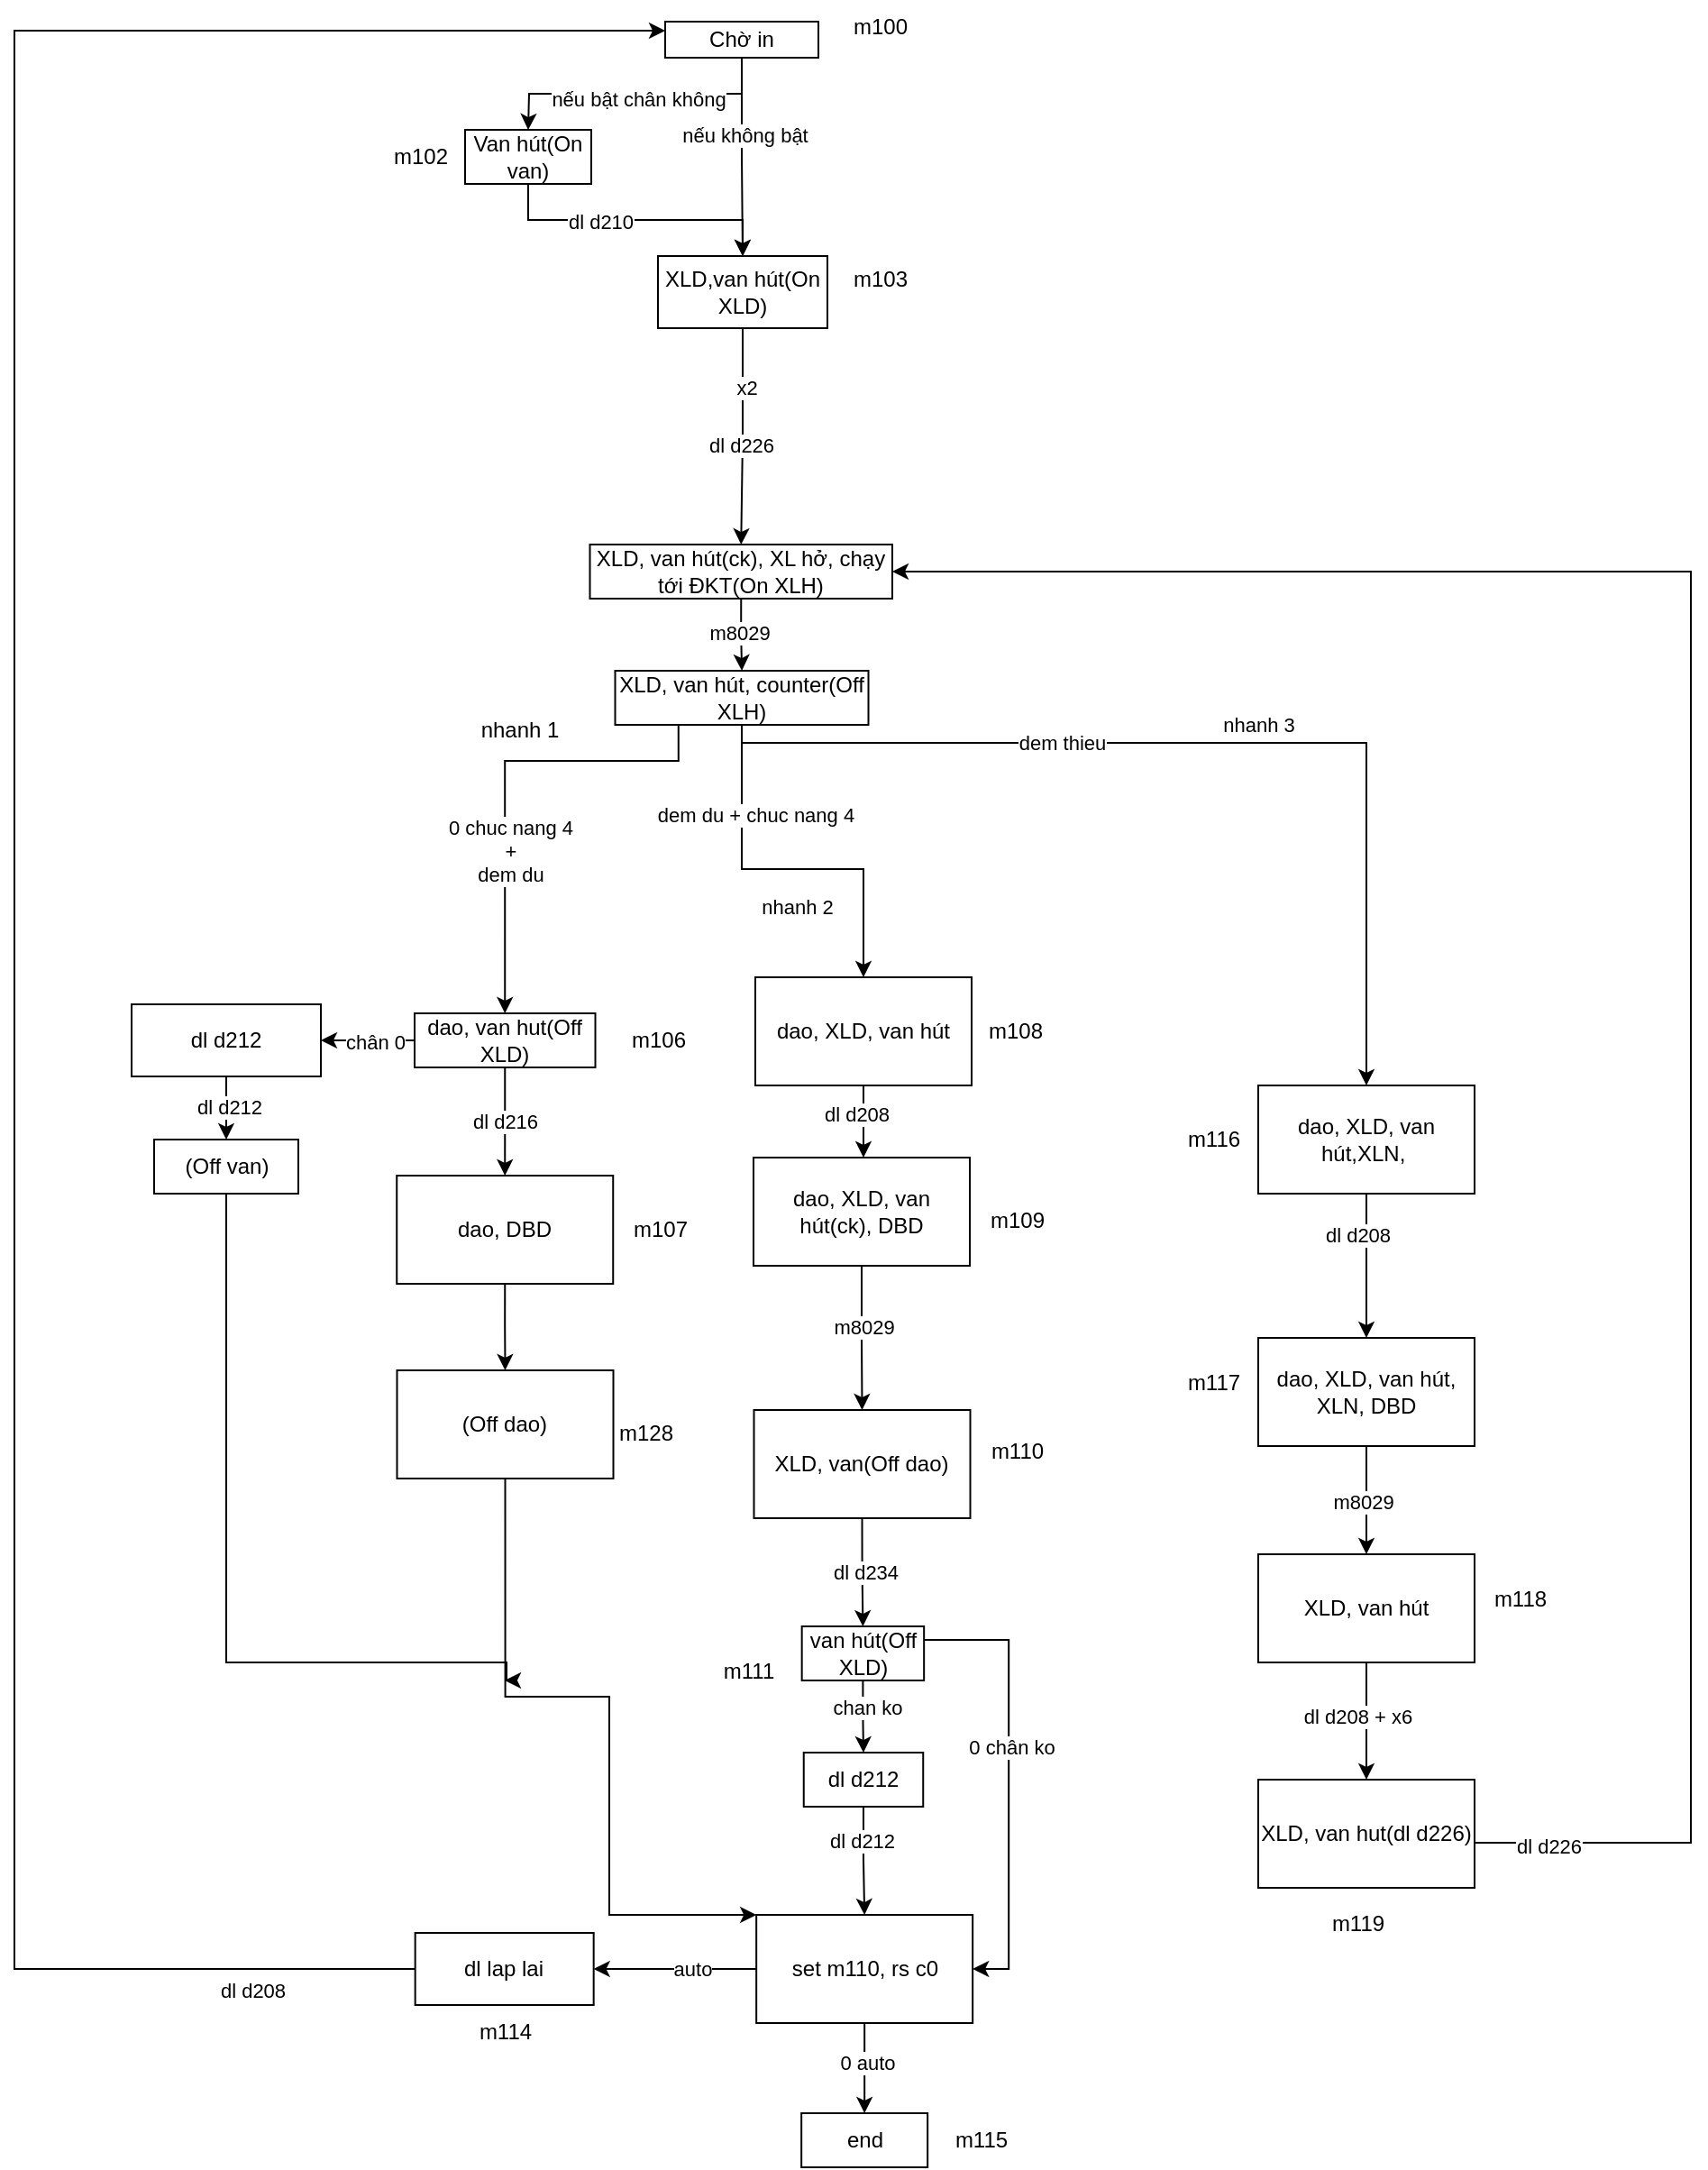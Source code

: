 <mxfile version="23.1.6" type="github">
  <diagram name="Trang-1" id="rS9DsyheVZtSrWm2MO88">
    <mxGraphModel dx="1877" dy="522" grid="1" gridSize="10" guides="1" tooltips="1" connect="1" arrows="1" fold="1" page="1" pageScale="1" pageWidth="827" pageHeight="1169" math="0" shadow="0">
      <root>
        <mxCell id="0" />
        <mxCell id="1" parent="0" />
        <mxCell id="V83BWBz1lvYCD9PXyuBC-11" style="edgeStyle=orthogonalEdgeStyle;rounded=0;orthogonalLoop=1;jettySize=auto;html=1;exitX=0.5;exitY=1;exitDx=0;exitDy=0;" parent="1" source="V83BWBz1lvYCD9PXyuBC-6" edge="1">
          <mxGeometry relative="1" as="geometry">
            <mxPoint x="265" y="410" as="targetPoint" />
          </mxGeometry>
        </mxCell>
        <mxCell id="V83BWBz1lvYCD9PXyuBC-13" value="Text" style="edgeLabel;html=1;align=center;verticalAlign=middle;resizable=0;points=[];" parent="V83BWBz1lvYCD9PXyuBC-11" vertex="1" connectable="0">
          <mxGeometry x="0.043" y="3" relative="1" as="geometry">
            <mxPoint as="offset" />
          </mxGeometry>
        </mxCell>
        <mxCell id="V83BWBz1lvYCD9PXyuBC-14" value="nếu bật chân không" style="edgeLabel;html=1;align=center;verticalAlign=middle;resizable=0;points=[];" parent="V83BWBz1lvYCD9PXyuBC-11" vertex="1" connectable="0">
          <mxGeometry x="-0.02" y="3" relative="1" as="geometry">
            <mxPoint as="offset" />
          </mxGeometry>
        </mxCell>
        <mxCell id="V83BWBz1lvYCD9PXyuBC-22" style="edgeStyle=orthogonalEdgeStyle;rounded=0;orthogonalLoop=1;jettySize=auto;html=1;exitX=0.5;exitY=1;exitDx=0;exitDy=0;" parent="1" source="V83BWBz1lvYCD9PXyuBC-6" target="V83BWBz1lvYCD9PXyuBC-19" edge="1">
          <mxGeometry relative="1" as="geometry" />
        </mxCell>
        <mxCell id="V83BWBz1lvYCD9PXyuBC-23" value="nếu không bật" style="edgeLabel;html=1;align=center;verticalAlign=middle;resizable=0;points=[];" parent="V83BWBz1lvYCD9PXyuBC-22" vertex="1" connectable="0">
          <mxGeometry x="-0.225" y="1" relative="1" as="geometry">
            <mxPoint as="offset" />
          </mxGeometry>
        </mxCell>
        <mxCell id="V83BWBz1lvYCD9PXyuBC-6" value="Chờ in" style="rounded=0;whiteSpace=wrap;html=1;" parent="1" vertex="1">
          <mxGeometry x="341" y="350" width="85" height="20" as="geometry" />
        </mxCell>
        <mxCell id="V83BWBz1lvYCD9PXyuBC-20" style="edgeStyle=orthogonalEdgeStyle;rounded=0;orthogonalLoop=1;jettySize=auto;html=1;exitX=0.5;exitY=1;exitDx=0;exitDy=0;entryX=0.5;entryY=0;entryDx=0;entryDy=0;" parent="1" source="V83BWBz1lvYCD9PXyuBC-18" target="V83BWBz1lvYCD9PXyuBC-19" edge="1">
          <mxGeometry relative="1" as="geometry" />
        </mxCell>
        <mxCell id="V83BWBz1lvYCD9PXyuBC-21" value="dl d210" style="edgeLabel;html=1;align=center;verticalAlign=middle;resizable=0;points=[];" parent="V83BWBz1lvYCD9PXyuBC-20" vertex="1" connectable="0">
          <mxGeometry x="-0.254" y="-1" relative="1" as="geometry">
            <mxPoint as="offset" />
          </mxGeometry>
        </mxCell>
        <mxCell id="V83BWBz1lvYCD9PXyuBC-18" value="Van hút(On van)" style="whiteSpace=wrap;html=1;" parent="1" vertex="1">
          <mxGeometry x="230" y="410" width="70" height="30" as="geometry" />
        </mxCell>
        <mxCell id="1hu1YwNMTQrh0gvfJrZ6-12" style="edgeStyle=orthogonalEdgeStyle;rounded=0;orthogonalLoop=1;jettySize=auto;html=1;exitX=0.5;exitY=1;exitDx=0;exitDy=0;entryX=0.5;entryY=0;entryDx=0;entryDy=0;" parent="1" source="V83BWBz1lvYCD9PXyuBC-19" target="V83BWBz1lvYCD9PXyuBC-27" edge="1">
          <mxGeometry relative="1" as="geometry" />
        </mxCell>
        <mxCell id="1hu1YwNMTQrh0gvfJrZ6-13" value="x2" style="edgeLabel;html=1;align=center;verticalAlign=middle;resizable=0;points=[];" parent="1hu1YwNMTQrh0gvfJrZ6-12" vertex="1" connectable="0">
          <mxGeometry x="-0.453" y="2" relative="1" as="geometry">
            <mxPoint as="offset" />
          </mxGeometry>
        </mxCell>
        <mxCell id="1hu1YwNMTQrh0gvfJrZ6-14" value="dl d226" style="edgeLabel;html=1;align=center;verticalAlign=middle;resizable=0;points=[];" parent="1hu1YwNMTQrh0gvfJrZ6-12" vertex="1" connectable="0">
          <mxGeometry x="0.301" relative="1" as="geometry">
            <mxPoint y="-13" as="offset" />
          </mxGeometry>
        </mxCell>
        <mxCell id="V83BWBz1lvYCD9PXyuBC-19" value="XLD,van hút(On XLD)" style="whiteSpace=wrap;html=1;" parent="1" vertex="1">
          <mxGeometry x="337" y="480" width="94" height="40" as="geometry" />
        </mxCell>
        <mxCell id="V83BWBz1lvYCD9PXyuBC-31" style="edgeStyle=orthogonalEdgeStyle;rounded=0;orthogonalLoop=1;jettySize=auto;html=1;exitX=0.5;exitY=1;exitDx=0;exitDy=0;" parent="1" source="V83BWBz1lvYCD9PXyuBC-27" target="V83BWBz1lvYCD9PXyuBC-30" edge="1">
          <mxGeometry relative="1" as="geometry" />
        </mxCell>
        <mxCell id="V83BWBz1lvYCD9PXyuBC-32" value="m8029" style="edgeLabel;html=1;align=center;verticalAlign=middle;resizable=0;points=[];" parent="V83BWBz1lvYCD9PXyuBC-31" vertex="1" connectable="0">
          <mxGeometry x="-0.237" y="-1" relative="1" as="geometry">
            <mxPoint y="3" as="offset" />
          </mxGeometry>
        </mxCell>
        <mxCell id="V83BWBz1lvYCD9PXyuBC-27" value="XLD, van hút(ck), XL hở, chạy tới ĐKT(On XLH)" style="whiteSpace=wrap;html=1;" parent="1" vertex="1">
          <mxGeometry x="299.25" y="640" width="167.75" height="30" as="geometry" />
        </mxCell>
        <mxCell id="V83BWBz1lvYCD9PXyuBC-136" style="edgeStyle=orthogonalEdgeStyle;rounded=0;orthogonalLoop=1;jettySize=auto;html=1;exitX=0.5;exitY=1;exitDx=0;exitDy=0;entryX=0.5;entryY=0;entryDx=0;entryDy=0;" parent="1" source="V83BWBz1lvYCD9PXyuBC-30" target="V83BWBz1lvYCD9PXyuBC-135" edge="1">
          <mxGeometry relative="1" as="geometry">
            <Array as="points">
              <mxPoint x="384" y="750" />
              <mxPoint x="730" y="750" />
            </Array>
          </mxGeometry>
        </mxCell>
        <mxCell id="kzXkt-40F0dSUNPG1UTD-2" value="dem thieu" style="edgeLabel;html=1;align=center;verticalAlign=middle;resizable=0;points=[];" parent="V83BWBz1lvYCD9PXyuBC-136" vertex="1" connectable="0">
          <mxGeometry x="-0.407" relative="1" as="geometry">
            <mxPoint x="25" as="offset" />
          </mxGeometry>
        </mxCell>
        <mxCell id="1hu1YwNMTQrh0gvfJrZ6-6" value="nhanh 3" style="edgeLabel;html=1;align=center;verticalAlign=middle;resizable=0;points=[];" parent="V83BWBz1lvYCD9PXyuBC-136" vertex="1" connectable="0">
          <mxGeometry x="0.087" y="4" relative="1" as="geometry">
            <mxPoint x="-1" y="-6" as="offset" />
          </mxGeometry>
        </mxCell>
        <mxCell id="X1f7La6pQHhVVc1zuQpS-19" style="edgeStyle=orthogonalEdgeStyle;rounded=0;orthogonalLoop=1;jettySize=auto;html=1;exitX=0.5;exitY=1;exitDx=0;exitDy=0;entryX=0.5;entryY=0;entryDx=0;entryDy=0;" parent="1" source="V83BWBz1lvYCD9PXyuBC-30" target="V83BWBz1lvYCD9PXyuBC-75" edge="1">
          <mxGeometry relative="1" as="geometry">
            <Array as="points">
              <mxPoint x="384" y="820" />
              <mxPoint x="451" y="820" />
            </Array>
          </mxGeometry>
        </mxCell>
        <mxCell id="1hu1YwNMTQrh0gvfJrZ6-7" value="nhanh 2" style="edgeLabel;html=1;align=center;verticalAlign=middle;resizable=0;points=[];" parent="X1f7La6pQHhVVc1zuQpS-19" vertex="1" connectable="0">
          <mxGeometry x="0.588" y="1" relative="1" as="geometry">
            <mxPoint x="-38" y="3" as="offset" />
          </mxGeometry>
        </mxCell>
        <mxCell id="2NU8Mu6VQbOzq8cYci1x-1" value="dem du + chuc nang 4" style="edgeLabel;html=1;align=center;verticalAlign=middle;resizable=0;points=[];" parent="X1f7La6pQHhVVc1zuQpS-19" vertex="1" connectable="0">
          <mxGeometry x="-0.586" y="3" relative="1" as="geometry">
            <mxPoint x="4" y="7" as="offset" />
          </mxGeometry>
        </mxCell>
        <mxCell id="E5mTUa9n2q6-vc2wEECh-4" style="edgeStyle=orthogonalEdgeStyle;rounded=0;orthogonalLoop=1;jettySize=auto;html=1;exitX=0.25;exitY=1;exitDx=0;exitDy=0;entryX=0.5;entryY=0;entryDx=0;entryDy=0;" parent="1" source="V83BWBz1lvYCD9PXyuBC-30" target="V83BWBz1lvYCD9PXyuBC-51" edge="1">
          <mxGeometry relative="1" as="geometry">
            <Array as="points">
              <mxPoint x="348" y="760" />
              <mxPoint x="252" y="760" />
            </Array>
          </mxGeometry>
        </mxCell>
        <mxCell id="E5mTUa9n2q6-vc2wEECh-5" value="0 chuc nang 4&lt;br&gt;+&lt;br&gt;dem du&lt;br&gt;" style="edgeLabel;html=1;align=center;verticalAlign=middle;resizable=0;points=[];" parent="E5mTUa9n2q6-vc2wEECh-4" vertex="1" connectable="0">
          <mxGeometry x="0.045" y="3" relative="1" as="geometry">
            <mxPoint y="32" as="offset" />
          </mxGeometry>
        </mxCell>
        <mxCell id="V83BWBz1lvYCD9PXyuBC-30" value="XLD, van hút, counter(Off XLH)" style="whiteSpace=wrap;html=1;" parent="1" vertex="1">
          <mxGeometry x="313.25" y="710" width="140.5" height="30" as="geometry" />
        </mxCell>
        <mxCell id="9izsliMcYJcWw7vaA5yZ-3" style="edgeStyle=orthogonalEdgeStyle;rounded=0;orthogonalLoop=1;jettySize=auto;html=1;exitX=0;exitY=0.5;exitDx=0;exitDy=0;entryX=1;entryY=0.5;entryDx=0;entryDy=0;" parent="1" source="V83BWBz1lvYCD9PXyuBC-51" target="9izsliMcYJcWw7vaA5yZ-2" edge="1">
          <mxGeometry relative="1" as="geometry" />
        </mxCell>
        <mxCell id="9izsliMcYJcWw7vaA5yZ-4" value="chân 0" style="edgeLabel;html=1;align=center;verticalAlign=middle;resizable=0;points=[];" parent="9izsliMcYJcWw7vaA5yZ-3" vertex="1" connectable="0">
          <mxGeometry x="-0.162" y="1" relative="1" as="geometry">
            <mxPoint as="offset" />
          </mxGeometry>
        </mxCell>
        <mxCell id="V83BWBz1lvYCD9PXyuBC-51" value="dao, van hut(Off XLD)" style="whiteSpace=wrap;html=1;" parent="1" vertex="1">
          <mxGeometry x="202" y="900" width="100.25" height="30" as="geometry" />
        </mxCell>
        <mxCell id="V83BWBz1lvYCD9PXyuBC-59" value="dl d216" style="edgeStyle=orthogonalEdgeStyle;rounded=0;orthogonalLoop=1;jettySize=auto;html=1;exitX=0.5;exitY=1;exitDx=0;exitDy=0;entryX=0.5;entryY=0;entryDx=0;entryDy=0;" parent="1" source="V83BWBz1lvYCD9PXyuBC-51" target="V83BWBz1lvYCD9PXyuBC-60" edge="1">
          <mxGeometry relative="1" as="geometry">
            <mxPoint x="252.57" y="979.58" as="targetPoint" />
          </mxGeometry>
        </mxCell>
        <mxCell id="9izsliMcYJcWw7vaA5yZ-8" style="edgeStyle=orthogonalEdgeStyle;rounded=0;orthogonalLoop=1;jettySize=auto;html=1;exitX=0.5;exitY=1;exitDx=0;exitDy=0;entryX=0.5;entryY=0;entryDx=0;entryDy=0;" parent="1" source="V83BWBz1lvYCD9PXyuBC-60" target="9izsliMcYJcWw7vaA5yZ-1" edge="1">
          <mxGeometry relative="1" as="geometry" />
        </mxCell>
        <mxCell id="V83BWBz1lvYCD9PXyuBC-60" value="dao, DBD" style="whiteSpace=wrap;html=1;" parent="1" vertex="1">
          <mxGeometry x="192.12" y="990" width="120" height="60" as="geometry" />
        </mxCell>
        <mxCell id="V83BWBz1lvYCD9PXyuBC-84" style="edgeStyle=orthogonalEdgeStyle;rounded=0;orthogonalLoop=1;jettySize=auto;html=1;exitX=0.5;exitY=1;exitDx=0;exitDy=0;" parent="1" source="V83BWBz1lvYCD9PXyuBC-75" edge="1">
          <mxGeometry relative="1" as="geometry">
            <mxPoint x="451" y="980" as="targetPoint" />
          </mxGeometry>
        </mxCell>
        <mxCell id="V83BWBz1lvYCD9PXyuBC-86" value="dl d208" style="edgeLabel;html=1;align=center;verticalAlign=middle;resizable=0;points=[];" parent="V83BWBz1lvYCD9PXyuBC-84" vertex="1" connectable="0">
          <mxGeometry x="-0.207" y="-4" relative="1" as="geometry">
            <mxPoint as="offset" />
          </mxGeometry>
        </mxCell>
        <mxCell id="V83BWBz1lvYCD9PXyuBC-75" value="dao, XLD, van hút" style="whiteSpace=wrap;html=1;" parent="1" vertex="1">
          <mxGeometry x="391" y="880" width="120" height="60" as="geometry" />
        </mxCell>
        <mxCell id="X1f7La6pQHhVVc1zuQpS-25" style="edgeStyle=orthogonalEdgeStyle;rounded=0;orthogonalLoop=1;jettySize=auto;html=1;exitX=0.5;exitY=1;exitDx=0;exitDy=0;entryX=0.5;entryY=0;entryDx=0;entryDy=0;" parent="1" source="V83BWBz1lvYCD9PXyuBC-119" target="V83BWBz1lvYCD9PXyuBC-125" edge="1">
          <mxGeometry relative="1" as="geometry" />
        </mxCell>
        <mxCell id="X1f7La6pQHhVVc1zuQpS-26" value="m8029" style="edgeLabel;html=1;align=center;verticalAlign=middle;resizable=0;points=[];" parent="X1f7La6pQHhVVc1zuQpS-25" vertex="1" connectable="0">
          <mxGeometry x="-0.166" y="1" relative="1" as="geometry">
            <mxPoint as="offset" />
          </mxGeometry>
        </mxCell>
        <mxCell id="V83BWBz1lvYCD9PXyuBC-119" value="dao, XLD, van hút(ck), DBD" style="whiteSpace=wrap;html=1;" parent="1" vertex="1">
          <mxGeometry x="390" y="980" width="120" height="60" as="geometry" />
        </mxCell>
        <mxCell id="V83BWBz1lvYCD9PXyuBC-123" style="edgeStyle=orthogonalEdgeStyle;rounded=0;orthogonalLoop=1;jettySize=auto;html=1;exitX=0.5;exitY=1;exitDx=0;exitDy=0;entryX=0.5;entryY=0;entryDx=0;entryDy=0;" parent="1" source="V83BWBz1lvYCD9PXyuBC-125" target="V83BWBz1lvYCD9PXyuBC-130" edge="1">
          <mxGeometry relative="1" as="geometry" />
        </mxCell>
        <mxCell id="V83BWBz1lvYCD9PXyuBC-124" value="dl d234" style="edgeLabel;html=1;align=center;verticalAlign=middle;resizable=0;points=[];" parent="V83BWBz1lvYCD9PXyuBC-123" vertex="1" connectable="0">
          <mxGeometry x="0.223" y="4" relative="1" as="geometry">
            <mxPoint x="-3" y="-7" as="offset" />
          </mxGeometry>
        </mxCell>
        <mxCell id="V83BWBz1lvYCD9PXyuBC-125" value="XLD, van(Off dao)" style="whiteSpace=wrap;html=1;" parent="1" vertex="1">
          <mxGeometry x="390.25" y="1120" width="120" height="60" as="geometry" />
        </mxCell>
        <mxCell id="SPS0u2D6XqK0Xt4h6-EM-13" style="edgeStyle=orthogonalEdgeStyle;rounded=0;orthogonalLoop=1;jettySize=auto;html=1;exitX=1;exitY=0.25;exitDx=0;exitDy=0;entryX=1;entryY=0.5;entryDx=0;entryDy=0;" parent="1" source="V83BWBz1lvYCD9PXyuBC-130" target="V83BWBz1lvYCD9PXyuBC-132" edge="1">
          <mxGeometry relative="1" as="geometry" />
        </mxCell>
        <mxCell id="SPS0u2D6XqK0Xt4h6-EM-14" value="0 chân ko" style="edgeLabel;html=1;align=center;verticalAlign=middle;resizable=0;points=[];" parent="SPS0u2D6XqK0Xt4h6-EM-13" vertex="1" connectable="0">
          <mxGeometry x="-0.146" y="1" relative="1" as="geometry">
            <mxPoint as="offset" />
          </mxGeometry>
        </mxCell>
        <mxCell id="_vWSGdNSSacI1rYWxGSq-5" style="edgeStyle=orthogonalEdgeStyle;rounded=0;orthogonalLoop=1;jettySize=auto;html=1;exitX=0.5;exitY=1;exitDx=0;exitDy=0;entryX=0.5;entryY=0;entryDx=0;entryDy=0;" parent="1" source="V83BWBz1lvYCD9PXyuBC-130" target="_vWSGdNSSacI1rYWxGSq-4" edge="1">
          <mxGeometry relative="1" as="geometry" />
        </mxCell>
        <mxCell id="_vWSGdNSSacI1rYWxGSq-6" value="chan ko" style="edgeLabel;html=1;align=center;verticalAlign=middle;resizable=0;points=[];" parent="_vWSGdNSSacI1rYWxGSq-5" vertex="1" connectable="0">
          <mxGeometry x="-0.287" y="2" relative="1" as="geometry">
            <mxPoint as="offset" />
          </mxGeometry>
        </mxCell>
        <mxCell id="V83BWBz1lvYCD9PXyuBC-130" value="van hút(Off XLD)" style="whiteSpace=wrap;html=1;" parent="1" vertex="1">
          <mxGeometry x="416.83" y="1240" width="67.75" height="30" as="geometry" />
        </mxCell>
        <mxCell id="X1f7La6pQHhVVc1zuQpS-16" style="edgeStyle=orthogonalEdgeStyle;rounded=0;orthogonalLoop=1;jettySize=auto;html=1;exitX=0.5;exitY=1;exitDx=0;exitDy=0;entryX=0.5;entryY=0;entryDx=0;entryDy=0;" parent="1" source="V83BWBz1lvYCD9PXyuBC-132" target="X1f7La6pQHhVVc1zuQpS-14" edge="1">
          <mxGeometry relative="1" as="geometry" />
        </mxCell>
        <mxCell id="_vWSGdNSSacI1rYWxGSq-3" value="0 auto" style="edgeLabel;html=1;align=center;verticalAlign=middle;resizable=0;points=[];" parent="X1f7La6pQHhVVc1zuQpS-16" vertex="1" connectable="0">
          <mxGeometry x="-0.126" y="1" relative="1" as="geometry">
            <mxPoint as="offset" />
          </mxGeometry>
        </mxCell>
        <mxCell id="1hu1YwNMTQrh0gvfJrZ6-30" style="edgeStyle=orthogonalEdgeStyle;rounded=0;orthogonalLoop=1;jettySize=auto;html=1;exitX=0;exitY=0.5;exitDx=0;exitDy=0;entryX=1;entryY=0.5;entryDx=0;entryDy=0;" parent="1" source="V83BWBz1lvYCD9PXyuBC-132" target="1hu1YwNMTQrh0gvfJrZ6-29" edge="1">
          <mxGeometry relative="1" as="geometry" />
        </mxCell>
        <mxCell id="_vWSGdNSSacI1rYWxGSq-1" value="auto" style="edgeLabel;html=1;align=center;verticalAlign=middle;resizable=0;points=[];" parent="1hu1YwNMTQrh0gvfJrZ6-30" vertex="1" connectable="0">
          <mxGeometry x="0.386" y="1" relative="1" as="geometry">
            <mxPoint x="27" y="-1" as="offset" />
          </mxGeometry>
        </mxCell>
        <mxCell id="V83BWBz1lvYCD9PXyuBC-132" value="set m110, rs c0" style="whiteSpace=wrap;html=1;" parent="1" vertex="1">
          <mxGeometry x="391.58" y="1400" width="120" height="60" as="geometry" />
        </mxCell>
        <mxCell id="V83BWBz1lvYCD9PXyuBC-139" value="" style="edgeStyle=orthogonalEdgeStyle;rounded=0;orthogonalLoop=1;jettySize=auto;html=1;" parent="1" source="V83BWBz1lvYCD9PXyuBC-135" target="V83BWBz1lvYCD9PXyuBC-138" edge="1">
          <mxGeometry relative="1" as="geometry" />
        </mxCell>
        <mxCell id="V83BWBz1lvYCD9PXyuBC-140" value="dl d208" style="edgeLabel;html=1;align=center;verticalAlign=middle;resizable=0;points=[];" parent="V83BWBz1lvYCD9PXyuBC-139" vertex="1" connectable="0">
          <mxGeometry x="-0.398" y="-5" relative="1" as="geometry">
            <mxPoint y="-1" as="offset" />
          </mxGeometry>
        </mxCell>
        <mxCell id="V83BWBz1lvYCD9PXyuBC-135" value="dao, XLD, van hút,XLN,&amp;nbsp;" style="whiteSpace=wrap;html=1;" parent="1" vertex="1">
          <mxGeometry x="670" y="940" width="120" height="60" as="geometry" />
        </mxCell>
        <mxCell id="V83BWBz1lvYCD9PXyuBC-142" style="edgeStyle=orthogonalEdgeStyle;rounded=0;orthogonalLoop=1;jettySize=auto;html=1;exitX=0.5;exitY=1;exitDx=0;exitDy=0;entryX=0.5;entryY=0;entryDx=0;entryDy=0;" parent="1" source="V83BWBz1lvYCD9PXyuBC-138" target="V83BWBz1lvYCD9PXyuBC-141" edge="1">
          <mxGeometry relative="1" as="geometry" />
        </mxCell>
        <mxCell id="V83BWBz1lvYCD9PXyuBC-143" value="m8029" style="edgeLabel;html=1;align=center;verticalAlign=middle;resizable=0;points=[];" parent="V83BWBz1lvYCD9PXyuBC-142" vertex="1" connectable="0">
          <mxGeometry x="0.059" y="-2" relative="1" as="geometry">
            <mxPoint y="-1" as="offset" />
          </mxGeometry>
        </mxCell>
        <mxCell id="V83BWBz1lvYCD9PXyuBC-138" value="dao, XLD, van hút, XLN, DBD" style="whiteSpace=wrap;html=1;" parent="1" vertex="1">
          <mxGeometry x="670" y="1080" width="120" height="60" as="geometry" />
        </mxCell>
        <mxCell id="V83BWBz1lvYCD9PXyuBC-146" style="edgeStyle=orthogonalEdgeStyle;rounded=0;orthogonalLoop=1;jettySize=auto;html=1;exitX=0.5;exitY=1;exitDx=0;exitDy=0;entryX=0.5;entryY=0;entryDx=0;entryDy=0;" parent="1" source="V83BWBz1lvYCD9PXyuBC-141" target="V83BWBz1lvYCD9PXyuBC-145" edge="1">
          <mxGeometry relative="1" as="geometry" />
        </mxCell>
        <mxCell id="V83BWBz1lvYCD9PXyuBC-147" value="dl d208 + x6" style="edgeLabel;html=1;align=center;verticalAlign=middle;resizable=0;points=[];" parent="V83BWBz1lvYCD9PXyuBC-146" vertex="1" connectable="0">
          <mxGeometry x="-0.4" y="-2" relative="1" as="geometry">
            <mxPoint x="-3" y="10" as="offset" />
          </mxGeometry>
        </mxCell>
        <mxCell id="V83BWBz1lvYCD9PXyuBC-141" value="XLD, van hút" style="whiteSpace=wrap;html=1;" parent="1" vertex="1">
          <mxGeometry x="670" y="1200" width="120" height="60" as="geometry" />
        </mxCell>
        <mxCell id="X1f7La6pQHhVVc1zuQpS-28" style="edgeStyle=orthogonalEdgeStyle;rounded=0;orthogonalLoop=1;jettySize=auto;html=1;entryX=1;entryY=0.5;entryDx=0;entryDy=0;exitX=1;exitY=0.5;exitDx=0;exitDy=0;" parent="1" source="V83BWBz1lvYCD9PXyuBC-145" target="V83BWBz1lvYCD9PXyuBC-27" edge="1">
          <mxGeometry relative="1" as="geometry">
            <mxPoint x="810" y="1360" as="sourcePoint" />
            <mxPoint x="860" y="1340" as="targetPoint" />
            <Array as="points">
              <mxPoint x="790" y="1360" />
              <mxPoint x="910" y="1360" />
              <mxPoint x="910" y="655" />
            </Array>
          </mxGeometry>
        </mxCell>
        <mxCell id="1hu1YwNMTQrh0gvfJrZ6-41" value="dl d226" style="edgeLabel;html=1;align=center;verticalAlign=middle;resizable=0;points=[];" parent="X1f7La6pQHhVVc1zuQpS-28" vertex="1" connectable="0">
          <mxGeometry x="-0.928" y="-2" relative="1" as="geometry">
            <mxPoint as="offset" />
          </mxGeometry>
        </mxCell>
        <mxCell id="V83BWBz1lvYCD9PXyuBC-145" value="XLD, van hut(dl d226)" style="whiteSpace=wrap;html=1;" parent="1" vertex="1">
          <mxGeometry x="670" y="1325" width="120" height="60" as="geometry" />
        </mxCell>
        <mxCell id="X1f7La6pQHhVVc1zuQpS-14" value="end" style="whiteSpace=wrap;html=1;" parent="1" vertex="1">
          <mxGeometry x="416.58" y="1510" width="70" height="30" as="geometry" />
        </mxCell>
        <mxCell id="1hu1YwNMTQrh0gvfJrZ6-9" value="m100" style="text;html=1;align=center;verticalAlign=middle;resizable=0;points=[];autosize=1;strokeColor=none;fillColor=none;" parent="1" vertex="1">
          <mxGeometry x="435" y="338" width="50" height="30" as="geometry" />
        </mxCell>
        <mxCell id="1hu1YwNMTQrh0gvfJrZ6-10" value="m102" style="text;html=1;align=center;verticalAlign=middle;resizable=0;points=[];autosize=1;strokeColor=none;fillColor=none;" parent="1" vertex="1">
          <mxGeometry x="180" y="410" width="50" height="30" as="geometry" />
        </mxCell>
        <mxCell id="1hu1YwNMTQrh0gvfJrZ6-11" value="m103" style="text;html=1;align=center;verticalAlign=middle;resizable=0;points=[];autosize=1;strokeColor=none;fillColor=none;" parent="1" vertex="1">
          <mxGeometry x="435" y="478" width="50" height="30" as="geometry" />
        </mxCell>
        <mxCell id="1hu1YwNMTQrh0gvfJrZ6-17" value="m106" style="text;html=1;align=center;verticalAlign=middle;resizable=0;points=[];autosize=1;strokeColor=none;fillColor=none;" parent="1" vertex="1">
          <mxGeometry x="312.12" y="900" width="50" height="30" as="geometry" />
        </mxCell>
        <mxCell id="1hu1YwNMTQrh0gvfJrZ6-18" value="m107" style="text;html=1;align=center;verticalAlign=middle;resizable=0;points=[];autosize=1;strokeColor=none;fillColor=none;" parent="1" vertex="1">
          <mxGeometry x="313.25" y="1005" width="50" height="30" as="geometry" />
        </mxCell>
        <mxCell id="1hu1YwNMTQrh0gvfJrZ6-19" value="m108" style="text;html=1;align=center;verticalAlign=middle;resizable=0;points=[];autosize=1;strokeColor=none;fillColor=none;" parent="1" vertex="1">
          <mxGeometry x="510" y="895" width="50" height="30" as="geometry" />
        </mxCell>
        <mxCell id="1hu1YwNMTQrh0gvfJrZ6-20" value="m109" style="text;html=1;align=center;verticalAlign=middle;resizable=0;points=[];autosize=1;strokeColor=none;fillColor=none;" parent="1" vertex="1">
          <mxGeometry x="511" y="1000" width="50" height="30" as="geometry" />
        </mxCell>
        <mxCell id="1hu1YwNMTQrh0gvfJrZ6-21" value="m110" style="text;html=1;align=center;verticalAlign=middle;resizable=0;points=[];autosize=1;strokeColor=none;fillColor=none;" parent="1" vertex="1">
          <mxGeometry x="511" y="1128" width="50" height="30" as="geometry" />
        </mxCell>
        <mxCell id="1hu1YwNMTQrh0gvfJrZ6-22" value="m111" style="text;html=1;align=center;verticalAlign=middle;resizable=0;points=[];autosize=1;strokeColor=none;fillColor=none;" parent="1" vertex="1">
          <mxGeometry x="362.33" y="1250" width="50" height="30" as="geometry" />
        </mxCell>
        <mxCell id="1hu1YwNMTQrh0gvfJrZ6-25" value="m115" style="text;html=1;align=center;verticalAlign=middle;resizable=0;points=[];autosize=1;strokeColor=none;fillColor=none;" parent="1" vertex="1">
          <mxGeometry x="491.33" y="1510" width="50" height="30" as="geometry" />
        </mxCell>
        <mxCell id="1hu1YwNMTQrh0gvfJrZ6-34" style="edgeStyle=orthogonalEdgeStyle;rounded=0;orthogonalLoop=1;jettySize=auto;html=1;exitX=0;exitY=0.5;exitDx=0;exitDy=0;entryX=0;entryY=0.25;entryDx=0;entryDy=0;" parent="1" source="1hu1YwNMTQrh0gvfJrZ6-29" target="V83BWBz1lvYCD9PXyuBC-6" edge="1">
          <mxGeometry relative="1" as="geometry">
            <Array as="points">
              <mxPoint x="-20" y="1430" />
              <mxPoint x="-20" y="355" />
            </Array>
          </mxGeometry>
        </mxCell>
        <mxCell id="1hu1YwNMTQrh0gvfJrZ6-35" value="dl d208" style="edgeLabel;html=1;align=center;verticalAlign=middle;resizable=0;points=[];" parent="1hu1YwNMTQrh0gvfJrZ6-34" vertex="1" connectable="0">
          <mxGeometry x="-0.829" y="1" relative="1" as="geometry">
            <mxPoint x="51" y="11" as="offset" />
          </mxGeometry>
        </mxCell>
        <mxCell id="1hu1YwNMTQrh0gvfJrZ6-29" value="dl lap lai" style="whiteSpace=wrap;html=1;" parent="1" vertex="1">
          <mxGeometry x="202.33" y="1410" width="99" height="40" as="geometry" />
        </mxCell>
        <mxCell id="1hu1YwNMTQrh0gvfJrZ6-33" value="m114" style="text;html=1;align=center;verticalAlign=middle;resizable=0;points=[];autosize=1;strokeColor=none;fillColor=none;" parent="1" vertex="1">
          <mxGeometry x="226.83" y="1450" width="50" height="30" as="geometry" />
        </mxCell>
        <mxCell id="1hu1YwNMTQrh0gvfJrZ6-36" value="m116" style="text;html=1;align=center;verticalAlign=middle;resizable=0;points=[];autosize=1;strokeColor=none;fillColor=none;" parent="1" vertex="1">
          <mxGeometry x="620" y="955" width="50" height="30" as="geometry" />
        </mxCell>
        <mxCell id="1hu1YwNMTQrh0gvfJrZ6-38" value="m117" style="text;html=1;align=center;verticalAlign=middle;resizable=0;points=[];autosize=1;strokeColor=none;fillColor=none;" parent="1" vertex="1">
          <mxGeometry x="620" y="1090" width="50" height="30" as="geometry" />
        </mxCell>
        <mxCell id="1hu1YwNMTQrh0gvfJrZ6-39" value="m118" style="text;html=1;align=center;verticalAlign=middle;resizable=0;points=[];autosize=1;strokeColor=none;fillColor=none;" parent="1" vertex="1">
          <mxGeometry x="790" y="1210" width="50" height="30" as="geometry" />
        </mxCell>
        <mxCell id="1hu1YwNMTQrh0gvfJrZ6-42" value="m119" style="text;html=1;align=center;verticalAlign=middle;resizable=0;points=[];autosize=1;strokeColor=none;fillColor=none;" parent="1" vertex="1">
          <mxGeometry x="700" y="1390" width="50" height="30" as="geometry" />
        </mxCell>
        <mxCell id="_vWSGdNSSacI1rYWxGSq-7" style="edgeStyle=orthogonalEdgeStyle;rounded=0;orthogonalLoop=1;jettySize=auto;html=1;exitX=0.5;exitY=1;exitDx=0;exitDy=0;entryX=0.5;entryY=0;entryDx=0;entryDy=0;" parent="1" source="_vWSGdNSSacI1rYWxGSq-4" target="V83BWBz1lvYCD9PXyuBC-132" edge="1">
          <mxGeometry relative="1" as="geometry" />
        </mxCell>
        <mxCell id="_vWSGdNSSacI1rYWxGSq-8" value="dl d212" style="edgeLabel;html=1;align=center;verticalAlign=middle;resizable=0;points=[];" parent="_vWSGdNSSacI1rYWxGSq-7" vertex="1" connectable="0">
          <mxGeometry x="-0.384" y="-1" relative="1" as="geometry">
            <mxPoint as="offset" />
          </mxGeometry>
        </mxCell>
        <mxCell id="_vWSGdNSSacI1rYWxGSq-4" value="dl d212" style="whiteSpace=wrap;html=1;" parent="1" vertex="1">
          <mxGeometry x="417.87" y="1310" width="66.25" height="30" as="geometry" />
        </mxCell>
        <mxCell id="2NU8Mu6VQbOzq8cYci1x-2" value="nhanh 1" style="text;html=1;align=center;verticalAlign=middle;resizable=0;points=[];autosize=1;strokeColor=none;fillColor=none;" parent="1" vertex="1">
          <mxGeometry x="225" y="728" width="70" height="30" as="geometry" />
        </mxCell>
        <mxCell id="9izsliMcYJcWw7vaA5yZ-9" style="edgeStyle=orthogonalEdgeStyle;rounded=0;orthogonalLoop=1;jettySize=auto;html=1;exitX=0.5;exitY=1;exitDx=0;exitDy=0;entryX=0;entryY=0;entryDx=0;entryDy=0;" parent="1" source="9izsliMcYJcWw7vaA5yZ-1" target="V83BWBz1lvYCD9PXyuBC-132" edge="1">
          <mxGeometry relative="1" as="geometry">
            <Array as="points">
              <mxPoint x="252" y="1279" />
              <mxPoint x="310" y="1279" />
              <mxPoint x="310" y="1400" />
            </Array>
          </mxGeometry>
        </mxCell>
        <mxCell id="9izsliMcYJcWw7vaA5yZ-1" value="(Off dao)" style="whiteSpace=wrap;html=1;" parent="1" vertex="1">
          <mxGeometry x="192.25" y="1098" width="120" height="60" as="geometry" />
        </mxCell>
        <mxCell id="9izsliMcYJcWw7vaA5yZ-6" style="edgeStyle=orthogonalEdgeStyle;rounded=0;orthogonalLoop=1;jettySize=auto;html=1;exitX=0.5;exitY=1;exitDx=0;exitDy=0;entryX=0.5;entryY=0;entryDx=0;entryDy=0;" parent="1" source="9izsliMcYJcWw7vaA5yZ-2" target="9izsliMcYJcWw7vaA5yZ-5" edge="1">
          <mxGeometry relative="1" as="geometry" />
        </mxCell>
        <mxCell id="9izsliMcYJcWw7vaA5yZ-7" value="dl d212" style="edgeLabel;html=1;align=center;verticalAlign=middle;resizable=0;points=[];" parent="9izsliMcYJcWw7vaA5yZ-6" vertex="1" connectable="0">
          <mxGeometry x="-0.051" y="1" relative="1" as="geometry">
            <mxPoint as="offset" />
          </mxGeometry>
        </mxCell>
        <mxCell id="9izsliMcYJcWw7vaA5yZ-2" value="dl d212" style="whiteSpace=wrap;html=1;" parent="1" vertex="1">
          <mxGeometry x="45" y="895" width="105" height="40" as="geometry" />
        </mxCell>
        <mxCell id="9izsliMcYJcWw7vaA5yZ-10" style="edgeStyle=orthogonalEdgeStyle;rounded=0;orthogonalLoop=1;jettySize=auto;html=1;exitX=0.5;exitY=1;exitDx=0;exitDy=0;" parent="1" source="9izsliMcYJcWw7vaA5yZ-5" edge="1">
          <mxGeometry relative="1" as="geometry">
            <mxPoint x="252" y="1270" as="targetPoint" />
            <Array as="points">
              <mxPoint x="98" y="1260" />
              <mxPoint x="253" y="1260" />
            </Array>
          </mxGeometry>
        </mxCell>
        <mxCell id="9izsliMcYJcWw7vaA5yZ-5" value="(Off van)" style="whiteSpace=wrap;html=1;" parent="1" vertex="1">
          <mxGeometry x="57.5" y="970" width="80" height="30" as="geometry" />
        </mxCell>
        <mxCell id="whJvb76noh9P_J2gXuuE-1" value="m128" style="text;html=1;align=center;verticalAlign=middle;resizable=0;points=[];autosize=1;strokeColor=none;fillColor=none;" vertex="1" parent="1">
          <mxGeometry x="305" y="1118" width="50" height="30" as="geometry" />
        </mxCell>
      </root>
    </mxGraphModel>
  </diagram>
</mxfile>
